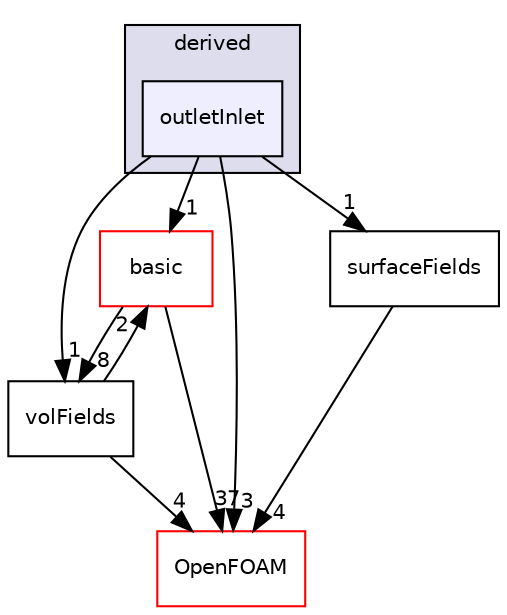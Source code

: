 digraph "src/finiteVolume/fields/fvPatchFields/derived/outletInlet" {
  bgcolor=transparent;
  compound=true
  node [ fontsize="10", fontname="Helvetica"];
  edge [ labelfontsize="10", labelfontname="Helvetica"];
  subgraph clusterdir_ece9aa6b5af9a7776a75b0c1993b0910 {
    graph [ bgcolor="#ddddee", pencolor="black", label="derived" fontname="Helvetica", fontsize="10", URL="dir_ece9aa6b5af9a7776a75b0c1993b0910.html"]
  dir_6347ad34ade91df1130484bfafa45547 [shape=box, label="outletInlet", style="filled", fillcolor="#eeeeff", pencolor="black", URL="dir_6347ad34ade91df1130484bfafa45547.html"];
  }
  dir_546b14c9025d30bb5b92fa069dbdd82c [shape=box label="basic" color="red" URL="dir_546b14c9025d30bb5b92fa069dbdd82c.html"];
  dir_bd8bf7fa65467c460a50eacc456ce356 [shape=box label="volFields" URL="dir_bd8bf7fa65467c460a50eacc456ce356.html"];
  dir_c5473ff19b20e6ec4dfe5c310b3778a8 [shape=box label="OpenFOAM" color="red" URL="dir_c5473ff19b20e6ec4dfe5c310b3778a8.html"];
  dir_606ba9250f9107f82f779cbd3e87c3a5 [shape=box label="surfaceFields" URL="dir_606ba9250f9107f82f779cbd3e87c3a5.html"];
  dir_546b14c9025d30bb5b92fa069dbdd82c->dir_bd8bf7fa65467c460a50eacc456ce356 [headlabel="8", labeldistance=1.5 headhref="dir_000940_001064.html"];
  dir_546b14c9025d30bb5b92fa069dbdd82c->dir_c5473ff19b20e6ec4dfe5c310b3778a8 [headlabel="37", labeldistance=1.5 headhref="dir_000940_001898.html"];
  dir_6347ad34ade91df1130484bfafa45547->dir_546b14c9025d30bb5b92fa069dbdd82c [headlabel="1", labeldistance=1.5 headhref="dir_001001_000940.html"];
  dir_6347ad34ade91df1130484bfafa45547->dir_bd8bf7fa65467c460a50eacc456ce356 [headlabel="1", labeldistance=1.5 headhref="dir_001001_001064.html"];
  dir_6347ad34ade91df1130484bfafa45547->dir_c5473ff19b20e6ec4dfe5c310b3778a8 [headlabel="3", labeldistance=1.5 headhref="dir_001001_001898.html"];
  dir_6347ad34ade91df1130484bfafa45547->dir_606ba9250f9107f82f779cbd3e87c3a5 [headlabel="1", labeldistance=1.5 headhref="dir_001001_001063.html"];
  dir_bd8bf7fa65467c460a50eacc456ce356->dir_546b14c9025d30bb5b92fa069dbdd82c [headlabel="2", labeldistance=1.5 headhref="dir_001064_000940.html"];
  dir_bd8bf7fa65467c460a50eacc456ce356->dir_c5473ff19b20e6ec4dfe5c310b3778a8 [headlabel="4", labeldistance=1.5 headhref="dir_001064_001898.html"];
  dir_606ba9250f9107f82f779cbd3e87c3a5->dir_c5473ff19b20e6ec4dfe5c310b3778a8 [headlabel="4", labeldistance=1.5 headhref="dir_001063_001898.html"];
}
